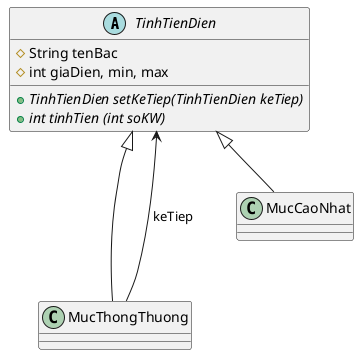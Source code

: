 @startuml
'https://plantuml.com/class-diagram

abstract class TinhTienDien {
    # String tenBac
    # int giaDien, min, max
    + {abstract} TinhTienDien setKeTiep(TinhTienDien keTiep)
    + {abstract} int tinhTien (int soKW)
}
class MucThongThuong
class MucCaoNhat

TinhTienDien <|-- MucCaoNhat
TinhTienDien <|-- MucThongThuong
TinhTienDien <--- MucThongThuong: keTiep

@enduml